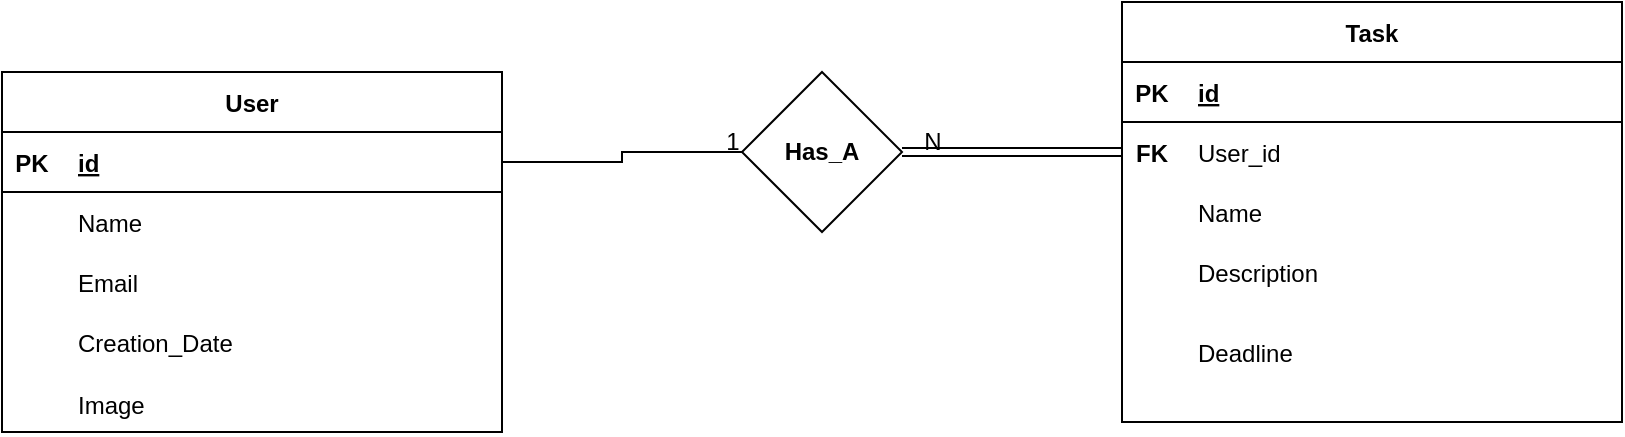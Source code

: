<mxfile version="17.4.6" type="github">
  <diagram id="M1v7nCUr2O_1FfG8KjMY" name="Page-1">
    <mxGraphModel dx="1350" dy="805" grid="1" gridSize="10" guides="1" tooltips="1" connect="1" arrows="1" fold="1" page="1" pageScale="1" pageWidth="850" pageHeight="1100" math="0" shadow="0">
      <root>
        <mxCell id="0" />
        <mxCell id="1" parent="0" />
        <mxCell id="eNiJ96e9he99ykc_BXLh-2" value="User" style="shape=table;startSize=30;container=1;collapsible=1;childLayout=tableLayout;fixedRows=1;rowLines=0;fontStyle=1;align=center;resizeLast=1;columnLines=0;" vertex="1" parent="1">
          <mxGeometry x="10" y="275" width="250" height="180" as="geometry" />
        </mxCell>
        <mxCell id="eNiJ96e9he99ykc_BXLh-3" value="" style="shape=tableRow;horizontal=0;startSize=0;swimlaneHead=0;swimlaneBody=0;fillColor=none;collapsible=0;dropTarget=0;points=[[0,0.5],[1,0.5]];portConstraint=eastwest;top=0;left=0;right=0;bottom=1;" vertex="1" parent="eNiJ96e9he99ykc_BXLh-2">
          <mxGeometry y="30" width="250" height="30" as="geometry" />
        </mxCell>
        <mxCell id="eNiJ96e9he99ykc_BXLh-4" value="PK" style="shape=partialRectangle;connectable=0;fillColor=none;top=0;left=0;bottom=0;right=0;fontStyle=1;overflow=hidden;" vertex="1" parent="eNiJ96e9he99ykc_BXLh-3">
          <mxGeometry width="30" height="30" as="geometry">
            <mxRectangle width="30" height="30" as="alternateBounds" />
          </mxGeometry>
        </mxCell>
        <mxCell id="eNiJ96e9he99ykc_BXLh-5" value="id" style="shape=partialRectangle;connectable=0;fillColor=none;top=0;left=0;bottom=0;right=0;align=left;spacingLeft=6;fontStyle=5;overflow=hidden;" vertex="1" parent="eNiJ96e9he99ykc_BXLh-3">
          <mxGeometry x="30" width="220" height="30" as="geometry">
            <mxRectangle width="220" height="30" as="alternateBounds" />
          </mxGeometry>
        </mxCell>
        <mxCell id="eNiJ96e9he99ykc_BXLh-6" value="" style="shape=tableRow;horizontal=0;startSize=0;swimlaneHead=0;swimlaneBody=0;fillColor=none;collapsible=0;dropTarget=0;points=[[0,0.5],[1,0.5]];portConstraint=eastwest;top=0;left=0;right=0;bottom=0;" vertex="1" parent="eNiJ96e9he99ykc_BXLh-2">
          <mxGeometry y="60" width="250" height="30" as="geometry" />
        </mxCell>
        <mxCell id="eNiJ96e9he99ykc_BXLh-7" value="" style="shape=partialRectangle;connectable=0;fillColor=none;top=0;left=0;bottom=0;right=0;editable=1;overflow=hidden;" vertex="1" parent="eNiJ96e9he99ykc_BXLh-6">
          <mxGeometry width="30" height="30" as="geometry">
            <mxRectangle width="30" height="30" as="alternateBounds" />
          </mxGeometry>
        </mxCell>
        <mxCell id="eNiJ96e9he99ykc_BXLh-8" value="Name" style="shape=partialRectangle;connectable=0;fillColor=none;top=0;left=0;bottom=0;right=0;align=left;spacingLeft=6;overflow=hidden;" vertex="1" parent="eNiJ96e9he99ykc_BXLh-6">
          <mxGeometry x="30" width="220" height="30" as="geometry">
            <mxRectangle width="220" height="30" as="alternateBounds" />
          </mxGeometry>
        </mxCell>
        <mxCell id="eNiJ96e9he99ykc_BXLh-9" value="" style="shape=tableRow;horizontal=0;startSize=0;swimlaneHead=0;swimlaneBody=0;fillColor=none;collapsible=0;dropTarget=0;points=[[0,0.5],[1,0.5]];portConstraint=eastwest;top=0;left=0;right=0;bottom=0;" vertex="1" parent="eNiJ96e9he99ykc_BXLh-2">
          <mxGeometry y="90" width="250" height="30" as="geometry" />
        </mxCell>
        <mxCell id="eNiJ96e9he99ykc_BXLh-10" value="" style="shape=partialRectangle;connectable=0;fillColor=none;top=0;left=0;bottom=0;right=0;editable=1;overflow=hidden;" vertex="1" parent="eNiJ96e9he99ykc_BXLh-9">
          <mxGeometry width="30" height="30" as="geometry">
            <mxRectangle width="30" height="30" as="alternateBounds" />
          </mxGeometry>
        </mxCell>
        <mxCell id="eNiJ96e9he99ykc_BXLh-11" value="Email" style="shape=partialRectangle;connectable=0;fillColor=none;top=0;left=0;bottom=0;right=0;align=left;spacingLeft=6;overflow=hidden;" vertex="1" parent="eNiJ96e9he99ykc_BXLh-9">
          <mxGeometry x="30" width="220" height="30" as="geometry">
            <mxRectangle width="220" height="30" as="alternateBounds" />
          </mxGeometry>
        </mxCell>
        <mxCell id="eNiJ96e9he99ykc_BXLh-12" value="" style="shape=tableRow;horizontal=0;startSize=0;swimlaneHead=0;swimlaneBody=0;fillColor=none;collapsible=0;dropTarget=0;points=[[0,0.5],[1,0.5]];portConstraint=eastwest;top=0;left=0;right=0;bottom=0;" vertex="1" parent="eNiJ96e9he99ykc_BXLh-2">
          <mxGeometry y="120" width="250" height="30" as="geometry" />
        </mxCell>
        <mxCell id="eNiJ96e9he99ykc_BXLh-13" value="" style="shape=partialRectangle;connectable=0;fillColor=none;top=0;left=0;bottom=0;right=0;editable=1;overflow=hidden;" vertex="1" parent="eNiJ96e9he99ykc_BXLh-12">
          <mxGeometry width="30" height="30" as="geometry">
            <mxRectangle width="30" height="30" as="alternateBounds" />
          </mxGeometry>
        </mxCell>
        <mxCell id="eNiJ96e9he99ykc_BXLh-14" value="Creation_Date" style="shape=partialRectangle;connectable=0;fillColor=none;top=0;left=0;bottom=0;right=0;align=left;spacingLeft=6;overflow=hidden;" vertex="1" parent="eNiJ96e9he99ykc_BXLh-12">
          <mxGeometry x="30" width="220" height="30" as="geometry">
            <mxRectangle width="220" height="30" as="alternateBounds" />
          </mxGeometry>
        </mxCell>
        <mxCell id="eNiJ96e9he99ykc_BXLh-15" value="Image" style="shape=partialRectangle;connectable=0;fillColor=none;top=0;left=0;bottom=0;right=0;align=left;spacingLeft=6;overflow=hidden;" vertex="1" parent="1">
          <mxGeometry x="40" y="426" width="220" height="30" as="geometry">
            <mxRectangle width="220" height="30" as="alternateBounds" />
          </mxGeometry>
        </mxCell>
        <mxCell id="eNiJ96e9he99ykc_BXLh-37" value="" style="edgeStyle=orthogonalEdgeStyle;rounded=0;orthogonalLoop=1;jettySize=auto;html=1;shape=link;exitX=0;exitY=0.5;exitDx=0;exitDy=0;" edge="1" parent="1" source="eNiJ96e9he99ykc_BXLh-21" target="eNiJ96e9he99ykc_BXLh-36">
          <mxGeometry relative="1" as="geometry" />
        </mxCell>
        <mxCell id="eNiJ96e9he99ykc_BXLh-17" value="Task" style="shape=table;startSize=30;container=1;collapsible=1;childLayout=tableLayout;fixedRows=1;rowLines=0;fontStyle=1;align=center;resizeLast=1;columnLines=0;" vertex="1" parent="1">
          <mxGeometry x="570" y="240" width="250" height="210" as="geometry" />
        </mxCell>
        <mxCell id="eNiJ96e9he99ykc_BXLh-18" value="" style="shape=tableRow;horizontal=0;startSize=0;swimlaneHead=0;swimlaneBody=0;fillColor=none;collapsible=0;dropTarget=0;points=[[0,0.5],[1,0.5]];portConstraint=eastwest;top=0;left=0;right=0;bottom=1;" vertex="1" parent="eNiJ96e9he99ykc_BXLh-17">
          <mxGeometry y="30" width="250" height="30" as="geometry" />
        </mxCell>
        <mxCell id="eNiJ96e9he99ykc_BXLh-19" value="PK" style="shape=partialRectangle;connectable=0;fillColor=none;top=0;left=0;bottom=0;right=0;fontStyle=1;overflow=hidden;" vertex="1" parent="eNiJ96e9he99ykc_BXLh-18">
          <mxGeometry width="30" height="30" as="geometry">
            <mxRectangle width="30" height="30" as="alternateBounds" />
          </mxGeometry>
        </mxCell>
        <mxCell id="eNiJ96e9he99ykc_BXLh-20" value="id" style="shape=partialRectangle;connectable=0;fillColor=none;top=0;left=0;bottom=0;right=0;align=left;spacingLeft=6;fontStyle=5;overflow=hidden;" vertex="1" parent="eNiJ96e9he99ykc_BXLh-18">
          <mxGeometry x="30" width="220" height="30" as="geometry">
            <mxRectangle width="220" height="30" as="alternateBounds" />
          </mxGeometry>
        </mxCell>
        <mxCell id="eNiJ96e9he99ykc_BXLh-21" value="" style="shape=tableRow;horizontal=0;startSize=0;swimlaneHead=0;swimlaneBody=0;fillColor=none;collapsible=0;dropTarget=0;points=[[0,0.5],[1,0.5]];portConstraint=eastwest;top=0;left=0;right=0;bottom=0;" vertex="1" parent="eNiJ96e9he99ykc_BXLh-17">
          <mxGeometry y="60" width="250" height="30" as="geometry" />
        </mxCell>
        <mxCell id="eNiJ96e9he99ykc_BXLh-22" value="FK" style="shape=partialRectangle;connectable=0;fillColor=none;top=0;left=0;bottom=0;right=0;editable=1;overflow=hidden;fontStyle=1" vertex="1" parent="eNiJ96e9he99ykc_BXLh-21">
          <mxGeometry width="30" height="30" as="geometry">
            <mxRectangle width="30" height="30" as="alternateBounds" />
          </mxGeometry>
        </mxCell>
        <mxCell id="eNiJ96e9he99ykc_BXLh-23" value="User_id" style="shape=partialRectangle;connectable=0;fillColor=none;top=0;left=0;bottom=0;right=0;align=left;spacingLeft=6;overflow=hidden;" vertex="1" parent="eNiJ96e9he99ykc_BXLh-21">
          <mxGeometry x="30" width="220" height="30" as="geometry">
            <mxRectangle width="220" height="30" as="alternateBounds" />
          </mxGeometry>
        </mxCell>
        <mxCell id="eNiJ96e9he99ykc_BXLh-24" value="" style="shape=tableRow;horizontal=0;startSize=0;swimlaneHead=0;swimlaneBody=0;fillColor=none;collapsible=0;dropTarget=0;points=[[0,0.5],[1,0.5]];portConstraint=eastwest;top=0;left=0;right=0;bottom=0;" vertex="1" parent="eNiJ96e9he99ykc_BXLh-17">
          <mxGeometry y="90" width="250" height="30" as="geometry" />
        </mxCell>
        <mxCell id="eNiJ96e9he99ykc_BXLh-25" value="" style="shape=partialRectangle;connectable=0;fillColor=none;top=0;left=0;bottom=0;right=0;editable=1;overflow=hidden;" vertex="1" parent="eNiJ96e9he99ykc_BXLh-24">
          <mxGeometry width="30" height="30" as="geometry">
            <mxRectangle width="30" height="30" as="alternateBounds" />
          </mxGeometry>
        </mxCell>
        <mxCell id="eNiJ96e9he99ykc_BXLh-26" value="Name" style="shape=partialRectangle;connectable=0;fillColor=none;top=0;left=0;bottom=0;right=0;align=left;spacingLeft=6;overflow=hidden;" vertex="1" parent="eNiJ96e9he99ykc_BXLh-24">
          <mxGeometry x="30" width="220" height="30" as="geometry">
            <mxRectangle width="220" height="30" as="alternateBounds" />
          </mxGeometry>
        </mxCell>
        <mxCell id="eNiJ96e9he99ykc_BXLh-27" value="" style="shape=tableRow;horizontal=0;startSize=0;swimlaneHead=0;swimlaneBody=0;fillColor=none;collapsible=0;dropTarget=0;points=[[0,0.5],[1,0.5]];portConstraint=eastwest;top=0;left=0;right=0;bottom=0;" vertex="1" parent="eNiJ96e9he99ykc_BXLh-17">
          <mxGeometry y="120" width="250" height="30" as="geometry" />
        </mxCell>
        <mxCell id="eNiJ96e9he99ykc_BXLh-28" value="" style="shape=partialRectangle;connectable=0;fillColor=none;top=0;left=0;bottom=0;right=0;editable=1;overflow=hidden;" vertex="1" parent="eNiJ96e9he99ykc_BXLh-27">
          <mxGeometry width="30" height="30" as="geometry">
            <mxRectangle width="30" height="30" as="alternateBounds" />
          </mxGeometry>
        </mxCell>
        <mxCell id="eNiJ96e9he99ykc_BXLh-29" value="Description" style="shape=partialRectangle;connectable=0;fillColor=none;top=0;left=0;bottom=0;right=0;align=left;spacingLeft=6;overflow=hidden;" vertex="1" parent="eNiJ96e9he99ykc_BXLh-27">
          <mxGeometry x="30" width="220" height="30" as="geometry">
            <mxRectangle width="220" height="30" as="alternateBounds" />
          </mxGeometry>
        </mxCell>
        <mxCell id="eNiJ96e9he99ykc_BXLh-36" value="Has_A" style="rhombus;whiteSpace=wrap;html=1;startSize=30;fontStyle=1;" vertex="1" parent="1">
          <mxGeometry x="380" y="275" width="80" height="80" as="geometry" />
        </mxCell>
        <mxCell id="eNiJ96e9he99ykc_BXLh-38" style="edgeStyle=orthogonalEdgeStyle;rounded=0;orthogonalLoop=1;jettySize=auto;html=1;exitX=1;exitY=0.5;exitDx=0;exitDy=0;entryX=0;entryY=0.5;entryDx=0;entryDy=0;endArrow=none;endFill=0;" edge="1" parent="1" source="eNiJ96e9he99ykc_BXLh-3" target="eNiJ96e9he99ykc_BXLh-36">
          <mxGeometry relative="1" as="geometry" />
        </mxCell>
        <mxCell id="eNiJ96e9he99ykc_BXLh-39" value="1" style="text;html=1;align=center;verticalAlign=middle;resizable=0;points=[];autosize=1;strokeColor=none;fillColor=none;" vertex="1" parent="1">
          <mxGeometry x="365" y="300" width="20" height="20" as="geometry" />
        </mxCell>
        <mxCell id="eNiJ96e9he99ykc_BXLh-40" value="N" style="text;html=1;align=center;verticalAlign=middle;resizable=0;points=[];autosize=1;strokeColor=none;fillColor=none;" vertex="1" parent="1">
          <mxGeometry x="465" y="300" width="20" height="20" as="geometry" />
        </mxCell>
        <mxCell id="eNiJ96e9he99ykc_BXLh-41" value="Deadline" style="shape=partialRectangle;connectable=0;fillColor=none;top=0;left=0;bottom=0;right=0;align=left;spacingLeft=6;overflow=hidden;" vertex="1" parent="1">
          <mxGeometry x="600" y="400" width="220" height="30" as="geometry">
            <mxRectangle width="220" height="30" as="alternateBounds" />
          </mxGeometry>
        </mxCell>
      </root>
    </mxGraphModel>
  </diagram>
</mxfile>

